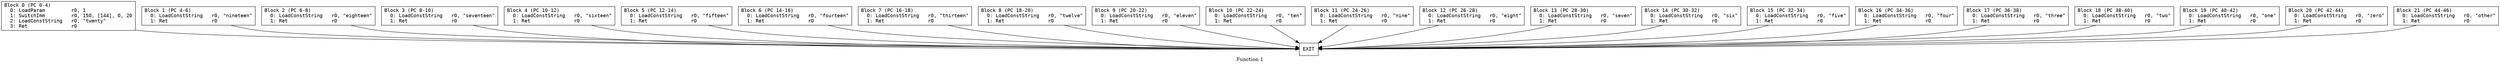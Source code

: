 // Function 1 from dense_switch_test
// Generated from data/dense_switch_test.dot

digraph {
  rankdir=TB;
  node [shape=box, fontname="monospace"];

  label = "Function 1";
  style = filled;
  color = lightgrey;

  f1_n0 [ label = "Block 0 (PC 0-4)\l  0: LoadParam         r0, 1\l  1: SwitchImm         r0, 150, [144], 0, 20\l  2: LoadConstString   r0, \"twenty\"\l  3: Ret               r0\l" ]
  f1_n1 [ label = "Block 1 (PC 4-6)\l  0: LoadConstString   r0, \"nineteen\"\l  1: Ret               r0\l" ]
  f1_n2 [ label = "Block 2 (PC 6-8)\l  0: LoadConstString   r0, \"eighteen\"\l  1: Ret               r0\l" ]
  f1_n3 [ label = "Block 3 (PC 8-10)\l  0: LoadConstString   r0, \"seventeen\"\l  1: Ret               r0\l" ]
  f1_n4 [ label = "Block 4 (PC 10-12)\l  0: LoadConstString   r0, \"sixteen\"\l  1: Ret               r0\l" ]
  f1_n5 [ label = "Block 5 (PC 12-14)\l  0: LoadConstString   r0, \"fifteen\"\l  1: Ret               r0\l" ]
  f1_n6 [ label = "Block 6 (PC 14-16)\l  0: LoadConstString   r0, \"fourteen\"\l  1: Ret               r0\l" ]
  f1_n7 [ label = "Block 7 (PC 16-18)\l  0: LoadConstString   r0, \"thirteen\"\l  1: Ret               r0\l" ]
  f1_n8 [ label = "Block 8 (PC 18-20)\l  0: LoadConstString   r0, \"twelve\"\l  1: Ret               r0\l" ]
  f1_n9 [ label = "Block 9 (PC 20-22)\l  0: LoadConstString   r0, \"eleven\"\l  1: Ret               r0\l" ]
  f1_n10 [ label = "Block 10 (PC 22-24)\l  0: LoadConstString   r0, \"ten\"\l  1: Ret               r0\l" ]
  f1_n11 [ label = "Block 11 (PC 24-26)\l  0: LoadConstString   r0, \"nine\"\l  1: Ret               r0\l" ]
  f1_n12 [ label = "Block 12 (PC 26-28)\l  0: LoadConstString   r0, \"eight\"\l  1: Ret               r0\l" ]
  f1_n13 [ label = "Block 13 (PC 28-30)\l  0: LoadConstString   r0, \"seven\"\l  1: Ret               r0\l" ]
  f1_n14 [ label = "Block 14 (PC 30-32)\l  0: LoadConstString   r0, \"six\"\l  1: Ret               r0\l" ]
  f1_n15 [ label = "Block 15 (PC 32-34)\l  0: LoadConstString   r0, \"five\"\l  1: Ret               r0\l" ]
  f1_n16 [ label = "Block 16 (PC 34-36)\l  0: LoadConstString   r0, \"four\"\l  1: Ret               r0\l" ]
  f1_n17 [ label = "Block 17 (PC 36-38)\l  0: LoadConstString   r0, \"three\"\l  1: Ret               r0\l" ]
  f1_n18 [ label = "Block 18 (PC 38-40)\l  0: LoadConstString   r0, \"two\"\l  1: Ret               r0\l" ]
  f1_n19 [ label = "Block 19 (PC 40-42)\l  0: LoadConstString   r0, \"one\"\l  1: Ret               r0\l" ]
  f1_n20 [ label = "Block 20 (PC 42-44)\l  0: LoadConstString   r0, \"zero\"\l  1: Ret               r0\l" ]
  f1_n21 [ label = "Block 21 (PC 44-46)\l  0: LoadConstString   r0, \"other\"\l  1: Ret               r0\l" ]
  f1_n22 [ label = "EXIT" ]

  f1_n0 -> f1_n22
  f1_n1 -> f1_n22
  f1_n2 -> f1_n22
  f1_n3 -> f1_n22
  f1_n4 -> f1_n22
  f1_n5 -> f1_n22
  f1_n6 -> f1_n22
  f1_n7 -> f1_n22
  f1_n8 -> f1_n22
  f1_n9 -> f1_n22
  f1_n10 -> f1_n22
  f1_n11 -> f1_n22
  f1_n12 -> f1_n22
  f1_n13 -> f1_n22
  f1_n14 -> f1_n22
  f1_n15 -> f1_n22
  f1_n16 -> f1_n22
  f1_n17 -> f1_n22
  f1_n18 -> f1_n22
  f1_n19 -> f1_n22
  f1_n20 -> f1_n22
  f1_n21 -> f1_n22
}
